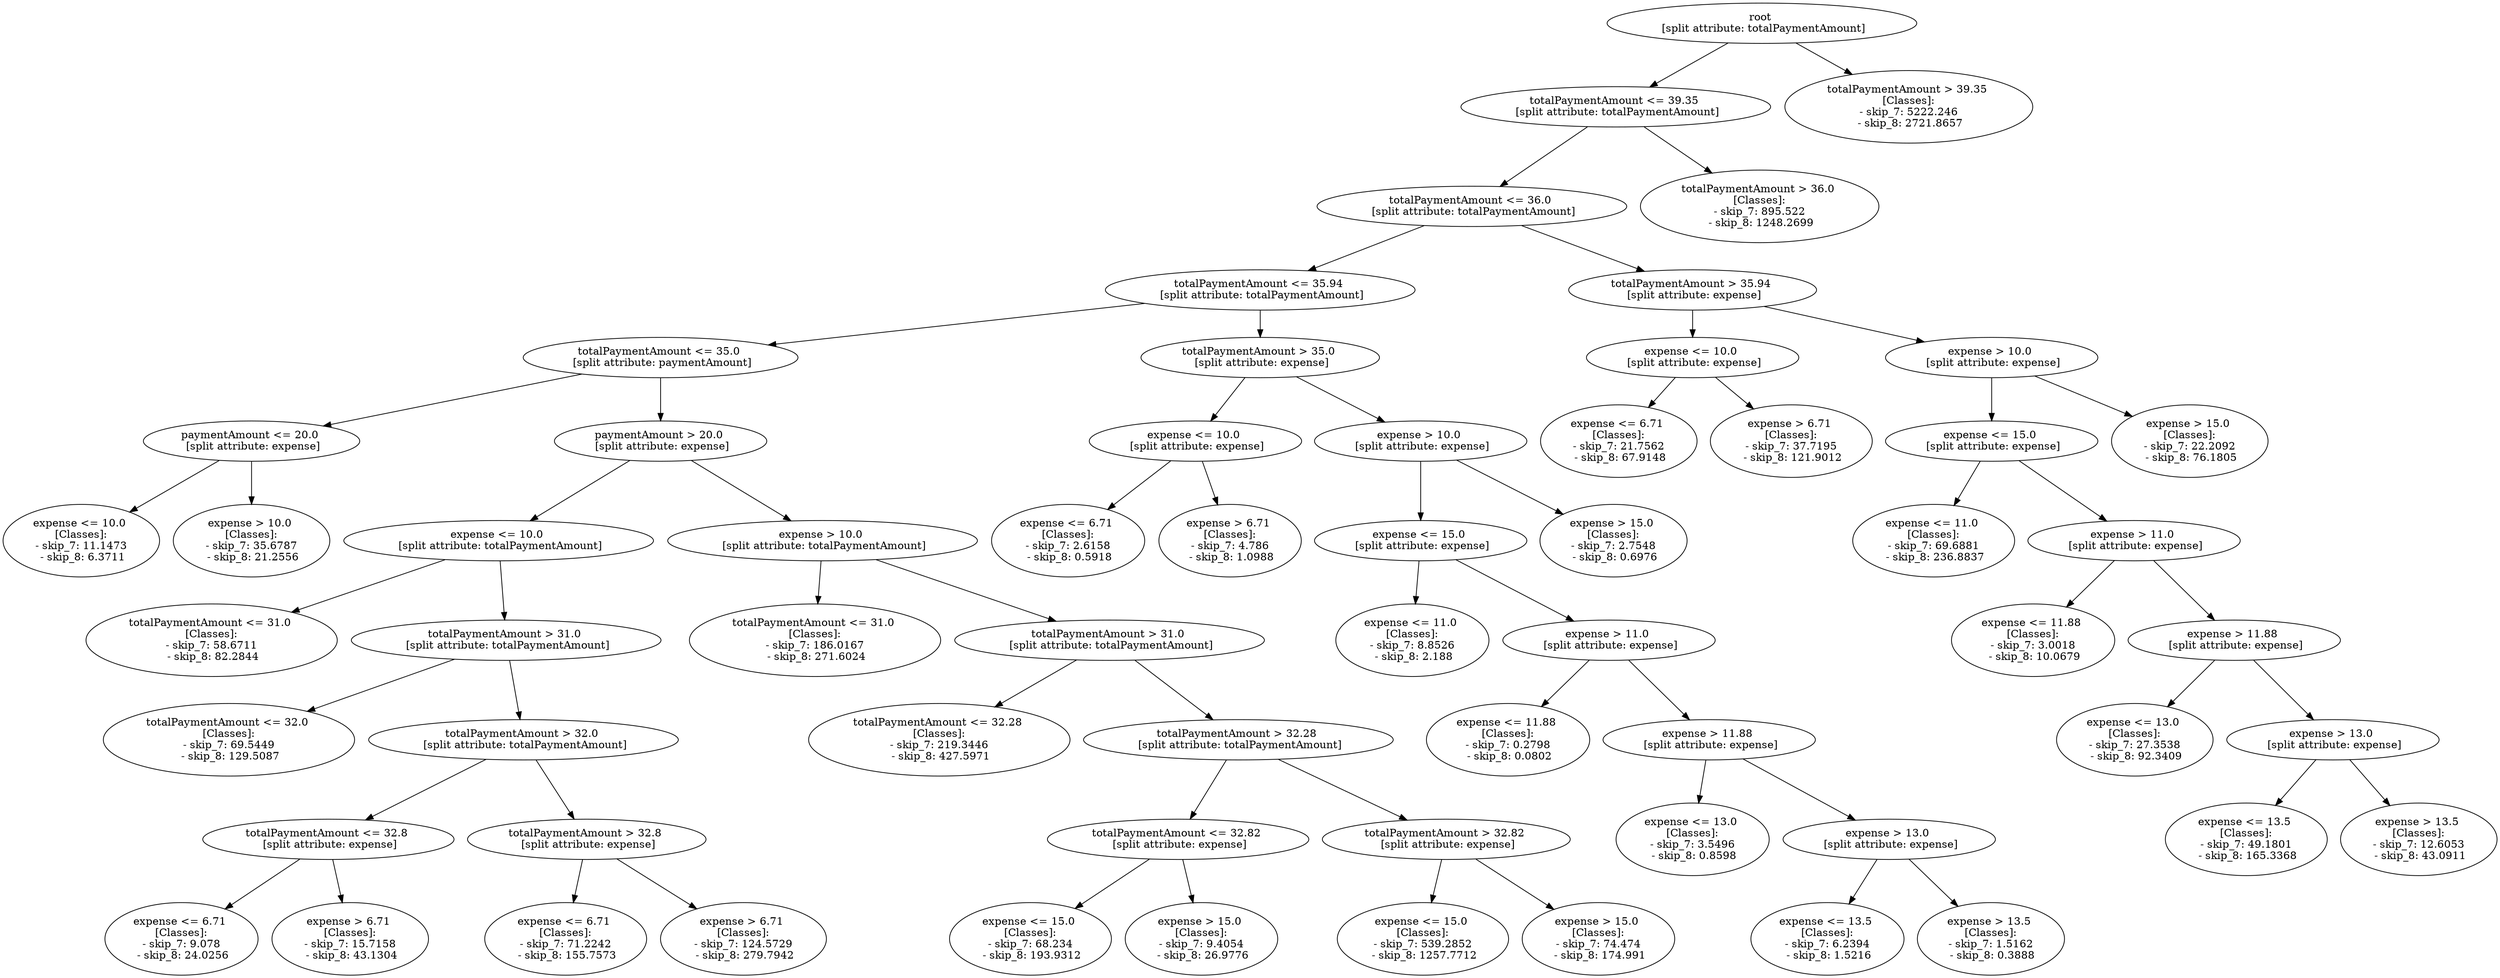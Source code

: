 // Road_Traffic_Fine_Management_Process-p_12-5
digraph "Road_Traffic_Fine_Management_Process-p_12-5" {
	"a29223aa-3979-47aa-be80-9f9768ad66e7" [label="root 
 [split attribute: totalPaymentAmount]"]
	"fb9f1ff4-50f6-4366-b4a5-c53177f7acfb" [label="totalPaymentAmount <= 39.35 
 [split attribute: totalPaymentAmount]"]
	"a29223aa-3979-47aa-be80-9f9768ad66e7" -> "fb9f1ff4-50f6-4366-b4a5-c53177f7acfb"
	"b8392062-83f1-43cd-8325-95e4c57c2096" [label="totalPaymentAmount <= 36.0 
 [split attribute: totalPaymentAmount]"]
	"fb9f1ff4-50f6-4366-b4a5-c53177f7acfb" -> "b8392062-83f1-43cd-8325-95e4c57c2096"
	"7e27376d-6ae1-4bb1-8ac2-c7b6f1534e1f" [label="totalPaymentAmount <= 35.94 
 [split attribute: totalPaymentAmount]"]
	"b8392062-83f1-43cd-8325-95e4c57c2096" -> "7e27376d-6ae1-4bb1-8ac2-c7b6f1534e1f"
	"1c6b3361-1fce-4546-9903-c2fb31b012ea" [label="totalPaymentAmount <= 35.0 
 [split attribute: paymentAmount]"]
	"7e27376d-6ae1-4bb1-8ac2-c7b6f1534e1f" -> "1c6b3361-1fce-4546-9903-c2fb31b012ea"
	"d32004bd-99a9-4d17-906a-229e78c6d80e" [label="paymentAmount <= 20.0 
 [split attribute: expense]"]
	"1c6b3361-1fce-4546-9903-c2fb31b012ea" -> "d32004bd-99a9-4d17-906a-229e78c6d80e"
	"8a0a851c-c5bc-4a31-bfb3-dd7644fa1554" [label="expense <= 10.0 
 [Classes]: 
 - skip_7: 11.1473 
 - skip_8: 6.3711"]
	"d32004bd-99a9-4d17-906a-229e78c6d80e" -> "8a0a851c-c5bc-4a31-bfb3-dd7644fa1554"
	"163c76b2-4236-4118-8125-76e134970d51" [label="expense > 10.0 
 [Classes]: 
 - skip_7: 35.6787 
 - skip_8: 21.2556"]
	"d32004bd-99a9-4d17-906a-229e78c6d80e" -> "163c76b2-4236-4118-8125-76e134970d51"
	"f8e8d086-01ad-423e-83cf-ae5740b7cc8e" [label="paymentAmount > 20.0 
 [split attribute: expense]"]
	"1c6b3361-1fce-4546-9903-c2fb31b012ea" -> "f8e8d086-01ad-423e-83cf-ae5740b7cc8e"
	"dd044079-7e6b-406b-8a2a-412cd1211219" [label="expense <= 10.0 
 [split attribute: totalPaymentAmount]"]
	"f8e8d086-01ad-423e-83cf-ae5740b7cc8e" -> "dd044079-7e6b-406b-8a2a-412cd1211219"
	"26d24982-601e-4d3b-a355-2df908706ef8" [label="totalPaymentAmount <= 31.0 
 [Classes]: 
 - skip_7: 58.6711 
 - skip_8: 82.2844"]
	"dd044079-7e6b-406b-8a2a-412cd1211219" -> "26d24982-601e-4d3b-a355-2df908706ef8"
	"815e6a46-ce89-4b6d-ba6d-728dddc0f80a" [label="totalPaymentAmount > 31.0 
 [split attribute: totalPaymentAmount]"]
	"dd044079-7e6b-406b-8a2a-412cd1211219" -> "815e6a46-ce89-4b6d-ba6d-728dddc0f80a"
	"f3ffc0d5-68b9-4884-9d4c-fe463a412a61" [label="totalPaymentAmount <= 32.0 
 [Classes]: 
 - skip_7: 69.5449 
 - skip_8: 129.5087"]
	"815e6a46-ce89-4b6d-ba6d-728dddc0f80a" -> "f3ffc0d5-68b9-4884-9d4c-fe463a412a61"
	"4112f0ba-f92e-49b2-82d2-42e2127f0338" [label="totalPaymentAmount > 32.0 
 [split attribute: totalPaymentAmount]"]
	"815e6a46-ce89-4b6d-ba6d-728dddc0f80a" -> "4112f0ba-f92e-49b2-82d2-42e2127f0338"
	"73827224-5df0-4fcf-881c-3af60a44d620" [label="totalPaymentAmount <= 32.8 
 [split attribute: expense]"]
	"4112f0ba-f92e-49b2-82d2-42e2127f0338" -> "73827224-5df0-4fcf-881c-3af60a44d620"
	"dbef7689-c26e-4916-9c43-3b4debabc01e" [label="expense <= 6.71 
 [Classes]: 
 - skip_7: 9.078 
 - skip_8: 24.0256"]
	"73827224-5df0-4fcf-881c-3af60a44d620" -> "dbef7689-c26e-4916-9c43-3b4debabc01e"
	"ba0ade12-81dd-46d5-8b45-a32d959db38f" [label="expense > 6.71 
 [Classes]: 
 - skip_7: 15.7158 
 - skip_8: 43.1304"]
	"73827224-5df0-4fcf-881c-3af60a44d620" -> "ba0ade12-81dd-46d5-8b45-a32d959db38f"
	"fcef11a3-f035-49bd-8a0e-248219e569fe" [label="totalPaymentAmount > 32.8 
 [split attribute: expense]"]
	"4112f0ba-f92e-49b2-82d2-42e2127f0338" -> "fcef11a3-f035-49bd-8a0e-248219e569fe"
	"cc5e5f30-82a4-4630-b274-29b209fceb5e" [label="expense <= 6.71 
 [Classes]: 
 - skip_7: 71.2242 
 - skip_8: 155.7573"]
	"fcef11a3-f035-49bd-8a0e-248219e569fe" -> "cc5e5f30-82a4-4630-b274-29b209fceb5e"
	"64419c55-c8e0-4728-815e-5eb88eb08519" [label="expense > 6.71 
 [Classes]: 
 - skip_7: 124.5729 
 - skip_8: 279.7942"]
	"fcef11a3-f035-49bd-8a0e-248219e569fe" -> "64419c55-c8e0-4728-815e-5eb88eb08519"
	"08d04f89-2c58-4d7f-9d6b-f062a459f1c4" [label="expense > 10.0 
 [split attribute: totalPaymentAmount]"]
	"f8e8d086-01ad-423e-83cf-ae5740b7cc8e" -> "08d04f89-2c58-4d7f-9d6b-f062a459f1c4"
	"2b1adb48-0a6f-40ad-8e2b-b9567a8d5029" [label="totalPaymentAmount <= 31.0 
 [Classes]: 
 - skip_7: 186.0167 
 - skip_8: 271.6024"]
	"08d04f89-2c58-4d7f-9d6b-f062a459f1c4" -> "2b1adb48-0a6f-40ad-8e2b-b9567a8d5029"
	"484709ee-028d-481c-8f79-db007b73b5c2" [label="totalPaymentAmount > 31.0 
 [split attribute: totalPaymentAmount]"]
	"08d04f89-2c58-4d7f-9d6b-f062a459f1c4" -> "484709ee-028d-481c-8f79-db007b73b5c2"
	"c87289cd-33f8-4977-a764-abdf5df6da9d" [label="totalPaymentAmount <= 32.28 
 [Classes]: 
 - skip_7: 219.3446 
 - skip_8: 427.5971"]
	"484709ee-028d-481c-8f79-db007b73b5c2" -> "c87289cd-33f8-4977-a764-abdf5df6da9d"
	"2ff6ec76-a930-4eb6-83d4-92cb3d35369f" [label="totalPaymentAmount > 32.28 
 [split attribute: totalPaymentAmount]"]
	"484709ee-028d-481c-8f79-db007b73b5c2" -> "2ff6ec76-a930-4eb6-83d4-92cb3d35369f"
	"3b1368df-2540-499c-8b5c-df8a0658c61c" [label="totalPaymentAmount <= 32.82 
 [split attribute: expense]"]
	"2ff6ec76-a930-4eb6-83d4-92cb3d35369f" -> "3b1368df-2540-499c-8b5c-df8a0658c61c"
	"7fc6dc90-d7a5-4318-a454-cb9983bea4d0" [label="expense <= 15.0 
 [Classes]: 
 - skip_7: 68.234 
 - skip_8: 193.9312"]
	"3b1368df-2540-499c-8b5c-df8a0658c61c" -> "7fc6dc90-d7a5-4318-a454-cb9983bea4d0"
	"636866e4-49d1-41b1-a4aa-5cad98638e03" [label="expense > 15.0 
 [Classes]: 
 - skip_7: 9.4054 
 - skip_8: 26.9776"]
	"3b1368df-2540-499c-8b5c-df8a0658c61c" -> "636866e4-49d1-41b1-a4aa-5cad98638e03"
	"5abd2fd1-afd7-435c-aeb7-b977675d3bee" [label="totalPaymentAmount > 32.82 
 [split attribute: expense]"]
	"2ff6ec76-a930-4eb6-83d4-92cb3d35369f" -> "5abd2fd1-afd7-435c-aeb7-b977675d3bee"
	"046b10c5-8a36-4ca2-8a85-d63ef9522da1" [label="expense <= 15.0 
 [Classes]: 
 - skip_7: 539.2852 
 - skip_8: 1257.7712"]
	"5abd2fd1-afd7-435c-aeb7-b977675d3bee" -> "046b10c5-8a36-4ca2-8a85-d63ef9522da1"
	"5889e257-0b35-42c8-860f-7b576b2c6fd7" [label="expense > 15.0 
 [Classes]: 
 - skip_7: 74.474 
 - skip_8: 174.991"]
	"5abd2fd1-afd7-435c-aeb7-b977675d3bee" -> "5889e257-0b35-42c8-860f-7b576b2c6fd7"
	"73bf2eef-ebff-4ce1-87b3-86560067885d" [label="totalPaymentAmount > 35.0 
 [split attribute: expense]"]
	"7e27376d-6ae1-4bb1-8ac2-c7b6f1534e1f" -> "73bf2eef-ebff-4ce1-87b3-86560067885d"
	"8cb03bcd-f56e-4a56-8b44-3b2bccbd3445" [label="expense <= 10.0 
 [split attribute: expense]"]
	"73bf2eef-ebff-4ce1-87b3-86560067885d" -> "8cb03bcd-f56e-4a56-8b44-3b2bccbd3445"
	"f6dc8f62-b5eb-4ecc-a5b2-0d7cde8d3db9" [label="expense <= 6.71 
 [Classes]: 
 - skip_7: 2.6158 
 - skip_8: 0.5918"]
	"8cb03bcd-f56e-4a56-8b44-3b2bccbd3445" -> "f6dc8f62-b5eb-4ecc-a5b2-0d7cde8d3db9"
	"7a3e8c33-6b02-4f77-a34d-701c1afdaf35" [label="expense > 6.71 
 [Classes]: 
 - skip_7: 4.786 
 - skip_8: 1.0988"]
	"8cb03bcd-f56e-4a56-8b44-3b2bccbd3445" -> "7a3e8c33-6b02-4f77-a34d-701c1afdaf35"
	"951189d7-d17f-4047-9619-383b5d7ef393" [label="expense > 10.0 
 [split attribute: expense]"]
	"73bf2eef-ebff-4ce1-87b3-86560067885d" -> "951189d7-d17f-4047-9619-383b5d7ef393"
	"d846f8e8-25d1-47e0-8db4-dfe42ef21a9b" [label="expense <= 15.0 
 [split attribute: expense]"]
	"951189d7-d17f-4047-9619-383b5d7ef393" -> "d846f8e8-25d1-47e0-8db4-dfe42ef21a9b"
	"c0cdb039-62ea-430a-8c7b-1171bedd6a56" [label="expense <= 11.0 
 [Classes]: 
 - skip_7: 8.8526 
 - skip_8: 2.188"]
	"d846f8e8-25d1-47e0-8db4-dfe42ef21a9b" -> "c0cdb039-62ea-430a-8c7b-1171bedd6a56"
	"0890c37c-2dbb-4b75-a5f9-03db07d0190a" [label="expense > 11.0 
 [split attribute: expense]"]
	"d846f8e8-25d1-47e0-8db4-dfe42ef21a9b" -> "0890c37c-2dbb-4b75-a5f9-03db07d0190a"
	"70eaf2cd-1281-40b0-be94-8d4b94c16312" [label="expense <= 11.88 
 [Classes]: 
 - skip_7: 0.2798 
 - skip_8: 0.0802"]
	"0890c37c-2dbb-4b75-a5f9-03db07d0190a" -> "70eaf2cd-1281-40b0-be94-8d4b94c16312"
	"f2bdf701-5f03-44a6-8697-2975943aea85" [label="expense > 11.88 
 [split attribute: expense]"]
	"0890c37c-2dbb-4b75-a5f9-03db07d0190a" -> "f2bdf701-5f03-44a6-8697-2975943aea85"
	"5c537007-ab74-4172-b819-6ebccaa61334" [label="expense <= 13.0 
 [Classes]: 
 - skip_7: 3.5496 
 - skip_8: 0.8598"]
	"f2bdf701-5f03-44a6-8697-2975943aea85" -> "5c537007-ab74-4172-b819-6ebccaa61334"
	"7b2b7877-8707-4f4d-8e33-00fbd581a052" [label="expense > 13.0 
 [split attribute: expense]"]
	"f2bdf701-5f03-44a6-8697-2975943aea85" -> "7b2b7877-8707-4f4d-8e33-00fbd581a052"
	"85f99f07-2e59-48e8-968a-11e490212236" [label="expense <= 13.5 
 [Classes]: 
 - skip_7: 6.2394 
 - skip_8: 1.5216"]
	"7b2b7877-8707-4f4d-8e33-00fbd581a052" -> "85f99f07-2e59-48e8-968a-11e490212236"
	"b0f2d96b-f1bb-4f92-bbad-ae0cb3732b50" [label="expense > 13.5 
 [Classes]: 
 - skip_7: 1.5162 
 - skip_8: 0.3888"]
	"7b2b7877-8707-4f4d-8e33-00fbd581a052" -> "b0f2d96b-f1bb-4f92-bbad-ae0cb3732b50"
	"a6dd929b-8f8a-4057-b3f4-38b0f18bf40d" [label="expense > 15.0 
 [Classes]: 
 - skip_7: 2.7548 
 - skip_8: 0.6976"]
	"951189d7-d17f-4047-9619-383b5d7ef393" -> "a6dd929b-8f8a-4057-b3f4-38b0f18bf40d"
	"ba1fbccd-03b0-4eae-b2d6-c86e73bc5db2" [label="totalPaymentAmount > 35.94 
 [split attribute: expense]"]
	"b8392062-83f1-43cd-8325-95e4c57c2096" -> "ba1fbccd-03b0-4eae-b2d6-c86e73bc5db2"
	"070909df-91ce-44fa-9ec1-cbe2461c93aa" [label="expense <= 10.0 
 [split attribute: expense]"]
	"ba1fbccd-03b0-4eae-b2d6-c86e73bc5db2" -> "070909df-91ce-44fa-9ec1-cbe2461c93aa"
	"9d309945-abe0-4911-a95e-5ddb04cec738" [label="expense <= 6.71 
 [Classes]: 
 - skip_7: 21.7562 
 - skip_8: 67.9148"]
	"070909df-91ce-44fa-9ec1-cbe2461c93aa" -> "9d309945-abe0-4911-a95e-5ddb04cec738"
	"244547e5-ccba-4ce4-b4df-d5784bcc70c5" [label="expense > 6.71 
 [Classes]: 
 - skip_7: 37.7195 
 - skip_8: 121.9012"]
	"070909df-91ce-44fa-9ec1-cbe2461c93aa" -> "244547e5-ccba-4ce4-b4df-d5784bcc70c5"
	"80e7f6dd-168a-4b0f-9b4e-a989690b9f55" [label="expense > 10.0 
 [split attribute: expense]"]
	"ba1fbccd-03b0-4eae-b2d6-c86e73bc5db2" -> "80e7f6dd-168a-4b0f-9b4e-a989690b9f55"
	"b0eb3a47-e271-402f-9dda-5c6129c2051f" [label="expense <= 15.0 
 [split attribute: expense]"]
	"80e7f6dd-168a-4b0f-9b4e-a989690b9f55" -> "b0eb3a47-e271-402f-9dda-5c6129c2051f"
	"b1bffcc7-e6fb-42f8-b59f-c2fd790fdabc" [label="expense <= 11.0 
 [Classes]: 
 - skip_7: 69.6881 
 - skip_8: 236.8837"]
	"b0eb3a47-e271-402f-9dda-5c6129c2051f" -> "b1bffcc7-e6fb-42f8-b59f-c2fd790fdabc"
	"fd3daeff-3136-438b-b705-f8881e0220b3" [label="expense > 11.0 
 [split attribute: expense]"]
	"b0eb3a47-e271-402f-9dda-5c6129c2051f" -> "fd3daeff-3136-438b-b705-f8881e0220b3"
	"e18280a4-d030-48ec-b626-7c3d66552889" [label="expense <= 11.88 
 [Classes]: 
 - skip_7: 3.0018 
 - skip_8: 10.0679"]
	"fd3daeff-3136-438b-b705-f8881e0220b3" -> "e18280a4-d030-48ec-b626-7c3d66552889"
	"62da7327-f113-4b9d-be03-27f3ef196f46" [label="expense > 11.88 
 [split attribute: expense]"]
	"fd3daeff-3136-438b-b705-f8881e0220b3" -> "62da7327-f113-4b9d-be03-27f3ef196f46"
	"1216954c-e294-48b0-913e-908426d3207b" [label="expense <= 13.0 
 [Classes]: 
 - skip_7: 27.3538 
 - skip_8: 92.3409"]
	"62da7327-f113-4b9d-be03-27f3ef196f46" -> "1216954c-e294-48b0-913e-908426d3207b"
	"0df9b726-877a-469b-93ee-fb89ed7f598d" [label="expense > 13.0 
 [split attribute: expense]"]
	"62da7327-f113-4b9d-be03-27f3ef196f46" -> "0df9b726-877a-469b-93ee-fb89ed7f598d"
	"3b014704-0ccf-44d5-ae97-da2abb924f46" [label="expense <= 13.5 
 [Classes]: 
 - skip_7: 49.1801 
 - skip_8: 165.3368"]
	"0df9b726-877a-469b-93ee-fb89ed7f598d" -> "3b014704-0ccf-44d5-ae97-da2abb924f46"
	"e6d0ad45-18a9-4def-8567-3b474329279c" [label="expense > 13.5 
 [Classes]: 
 - skip_7: 12.6053 
 - skip_8: 43.0911"]
	"0df9b726-877a-469b-93ee-fb89ed7f598d" -> "e6d0ad45-18a9-4def-8567-3b474329279c"
	"2f302e76-9d7b-4ecc-b018-d8da71241f82" [label="expense > 15.0 
 [Classes]: 
 - skip_7: 22.2092 
 - skip_8: 76.1805"]
	"80e7f6dd-168a-4b0f-9b4e-a989690b9f55" -> "2f302e76-9d7b-4ecc-b018-d8da71241f82"
	"d3e2ac96-b545-4fe1-b99a-2fbcf6715ba1" [label="totalPaymentAmount > 36.0 
 [Classes]: 
 - skip_7: 895.522 
 - skip_8: 1248.2699"]
	"fb9f1ff4-50f6-4366-b4a5-c53177f7acfb" -> "d3e2ac96-b545-4fe1-b99a-2fbcf6715ba1"
	"c4534caf-f919-4c3a-a694-e00180a44921" [label="totalPaymentAmount > 39.35 
 [Classes]: 
 - skip_7: 5222.246 
 - skip_8: 2721.8657"]
	"a29223aa-3979-47aa-be80-9f9768ad66e7" -> "c4534caf-f919-4c3a-a694-e00180a44921"
}
